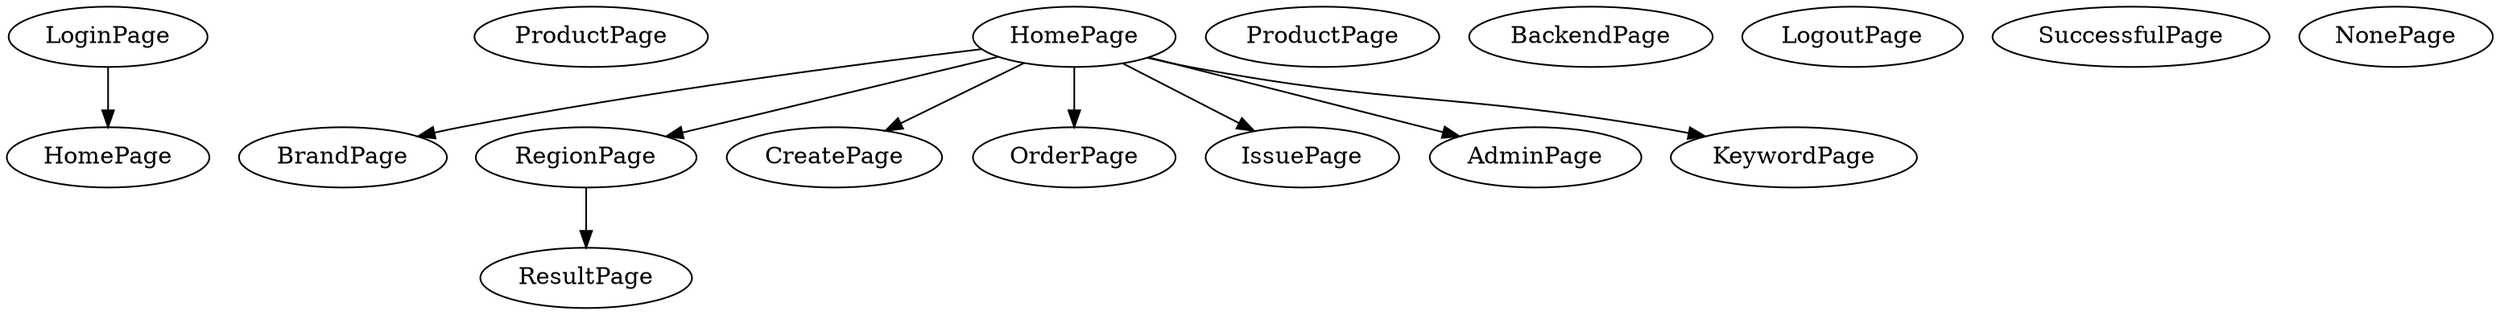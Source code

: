 // first draw
digraph navgarph {
	1 [label=LoginPage]
	2 [label=HomePage]
	3 [label=ProductPage]
	4 [label=HomePage]
	5 [label=ProductPage]
	6 [label=BackendPage]
	7 [label=BrandPage]
	8 [label=LogoutPage]
	9 [label=SuccessfulPage]
	A [label=ResultPage]
	B [label=RegionPage]
	C [label=CreatePage]
	D [label=NonePage]
	E [label=OrderPage]
	F [label=IssuePage]
	G [label=AdminPage]
	H [label=KeywordPage]
	1 -> 2
	4 -> B
	4 -> 7
	4 -> E
	4 -> F
	4 -> H
	4 -> G
	4 -> C
	B -> A
}
